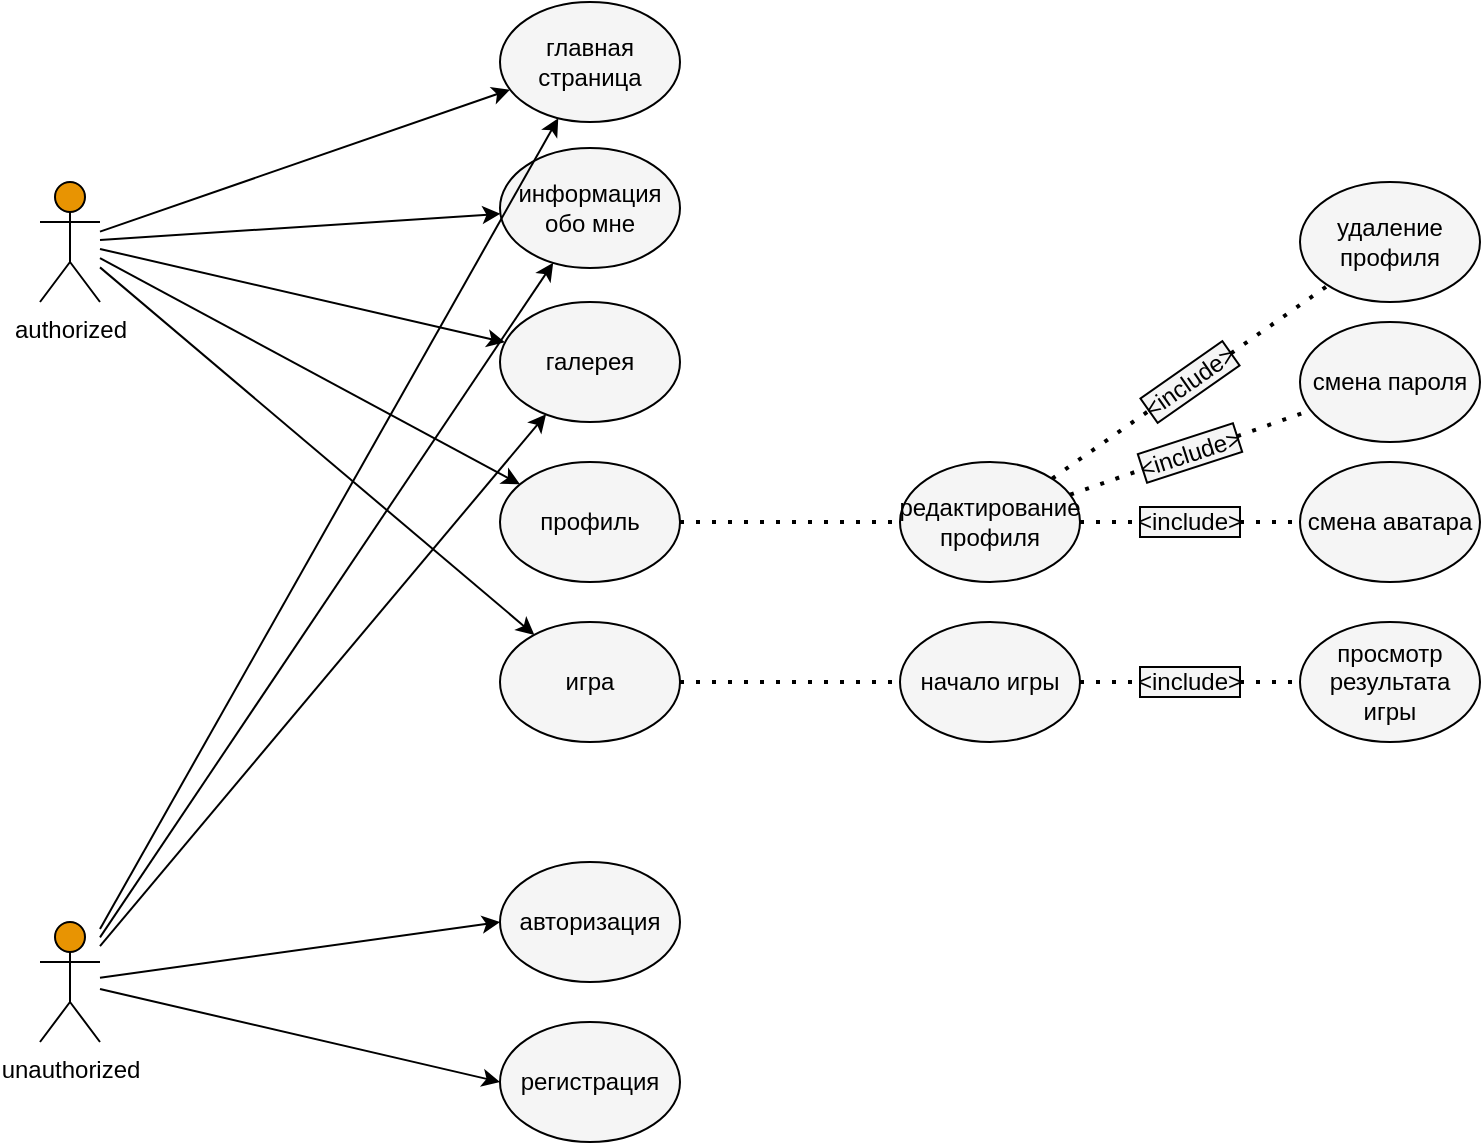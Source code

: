 <mxfile version="21.3.3" type="github" pages="3">
  <diagram name="UMLsite" id="e7e014a7-5840-1c2e-5031-d8a46d1fe8dd">
    <mxGraphModel dx="1050" dy="615" grid="0" gridSize="10" guides="1" tooltips="1" connect="1" arrows="1" fold="1" page="1" pageScale="1" pageWidth="1169" pageHeight="826" background="#ffffff" math="0" shadow="0">
      <root>
        <mxCell id="0" />
        <mxCell id="1" parent="0" />
        <mxCell id="_wAXMjdyranMNxeOmqvm-1" value="" style="group" vertex="1" connectable="0" parent="1">
          <mxGeometry x="100" y="180" width="720" height="570" as="geometry" />
        </mxCell>
        <mxCell id="5xeedYMrn5Qa9GUjNevL-45" value="authorized" style="shape=umlActor;verticalLabelPosition=bottom;verticalAlign=top;html=1;outlineConnect=0;fillColor=#E89402;fontColor=#000000;strokeColor=#000000;" parent="_wAXMjdyranMNxeOmqvm-1" vertex="1">
          <mxGeometry y="90" width="30" height="60" as="geometry" />
        </mxCell>
        <mxCell id="5xeedYMrn5Qa9GUjNevL-46" value="главная страница" style="ellipse;whiteSpace=wrap;html=1;fillColor=#f5f5f5;fontColor=#000000;strokeColor=#000000;" parent="_wAXMjdyranMNxeOmqvm-1" vertex="1">
          <mxGeometry x="230" width="90" height="60" as="geometry" />
        </mxCell>
        <mxCell id="5xeedYMrn5Qa9GUjNevL-47" value="информация обо мне" style="ellipse;whiteSpace=wrap;html=1;fillColor=#f5f5f5;fontColor=#000000;strokeColor=#000000;" parent="_wAXMjdyranMNxeOmqvm-1" vertex="1">
          <mxGeometry x="230" y="73" width="90" height="60" as="geometry" />
        </mxCell>
        <mxCell id="5xeedYMrn5Qa9GUjNevL-50" value="галерея" style="ellipse;whiteSpace=wrap;html=1;fillColor=#f5f5f5;fontColor=#000000;strokeColor=#000000;" parent="_wAXMjdyranMNxeOmqvm-1" vertex="1">
          <mxGeometry x="230" y="150" width="90" height="60" as="geometry" />
        </mxCell>
        <mxCell id="5xeedYMrn5Qa9GUjNevL-54" value="профиль" style="ellipse;whiteSpace=wrap;html=1;fillColor=#f5f5f5;fontColor=#000000;strokeColor=#000000;" parent="_wAXMjdyranMNxeOmqvm-1" vertex="1">
          <mxGeometry x="230" y="230" width="90" height="60" as="geometry" />
        </mxCell>
        <mxCell id="5xeedYMrn5Qa9GUjNevL-57" value="" style="endArrow=classic;html=1;rounded=0;fillColor=#f5f5f5;strokeColor=#000000;fontColor=#000000;" parent="_wAXMjdyranMNxeOmqvm-1" source="5xeedYMrn5Qa9GUjNevL-45" target="5xeedYMrn5Qa9GUjNevL-46" edge="1">
          <mxGeometry width="50" height="50" relative="1" as="geometry">
            <mxPoint x="15" y="130" as="sourcePoint" />
            <mxPoint x="230" y="100" as="targetPoint" />
          </mxGeometry>
        </mxCell>
        <mxCell id="5xeedYMrn5Qa9GUjNevL-58" value="" style="endArrow=classic;html=1;rounded=0;fillColor=#f5f5f5;strokeColor=#000000;fontColor=#000000;" parent="_wAXMjdyranMNxeOmqvm-1" source="5xeedYMrn5Qa9GUjNevL-45" target="5xeedYMrn5Qa9GUjNevL-47" edge="1">
          <mxGeometry width="50" height="50" relative="1" as="geometry">
            <mxPoint x="15" y="133" as="sourcePoint" />
            <mxPoint x="230" y="103" as="targetPoint" />
          </mxGeometry>
        </mxCell>
        <mxCell id="5xeedYMrn5Qa9GUjNevL-59" value="" style="endArrow=classic;html=1;rounded=0;fillColor=#f5f5f5;strokeColor=#000000;fontColor=#000000;" parent="_wAXMjdyranMNxeOmqvm-1" source="5xeedYMrn5Qa9GUjNevL-45" target="5xeedYMrn5Qa9GUjNevL-50" edge="1">
          <mxGeometry width="50" height="50" relative="1" as="geometry">
            <mxPoint x="15" y="210" as="sourcePoint" />
            <mxPoint x="230" y="180" as="targetPoint" />
          </mxGeometry>
        </mxCell>
        <mxCell id="5xeedYMrn5Qa9GUjNevL-60" value="" style="endArrow=classic;html=1;rounded=0;fillColor=#f5f5f5;strokeColor=#000000;fontColor=#000000;" parent="_wAXMjdyranMNxeOmqvm-1" source="5xeedYMrn5Qa9GUjNevL-45" target="5xeedYMrn5Qa9GUjNevL-54" edge="1">
          <mxGeometry width="50" height="50" relative="1" as="geometry">
            <mxPoint x="20" y="270" as="sourcePoint" />
            <mxPoint x="235" y="240" as="targetPoint" />
          </mxGeometry>
        </mxCell>
        <mxCell id="5xeedYMrn5Qa9GUjNevL-61" value="игра" style="ellipse;whiteSpace=wrap;html=1;fillColor=#f5f5f5;fontColor=#000000;strokeColor=#000000;" parent="_wAXMjdyranMNxeOmqvm-1" vertex="1">
          <mxGeometry x="230" y="310" width="90" height="60" as="geometry" />
        </mxCell>
        <mxCell id="5xeedYMrn5Qa9GUjNevL-63" value="" style="endArrow=classic;html=1;rounded=0;fillColor=#f5f5f5;strokeColor=#000000;fontColor=#000000;" parent="_wAXMjdyranMNxeOmqvm-1" source="5xeedYMrn5Qa9GUjNevL-45" target="5xeedYMrn5Qa9GUjNevL-61" edge="1">
          <mxGeometry width="50" height="50" relative="1" as="geometry">
            <mxPoint x="30" y="210" as="sourcePoint" />
            <mxPoint x="239" y="314" as="targetPoint" />
          </mxGeometry>
        </mxCell>
        <mxCell id="5xeedYMrn5Qa9GUjNevL-64" value="редактирование профиля" style="ellipse;whiteSpace=wrap;html=1;fillColor=#f5f5f5;fontColor=#000000;strokeColor=#000000;" parent="_wAXMjdyranMNxeOmqvm-1" vertex="1">
          <mxGeometry x="430" y="230" width="90" height="60" as="geometry" />
        </mxCell>
        <mxCell id="5xeedYMrn5Qa9GUjNevL-65" value="удаление профиля" style="ellipse;whiteSpace=wrap;html=1;fillColor=#f5f5f5;fontColor=#000000;strokeColor=#000000;" parent="_wAXMjdyranMNxeOmqvm-1" vertex="1">
          <mxGeometry x="630" y="90" width="90" height="60" as="geometry" />
        </mxCell>
        <mxCell id="5xeedYMrn5Qa9GUjNevL-66" value="смена пароля" style="ellipse;whiteSpace=wrap;html=1;fillColor=#f5f5f5;fontColor=#000000;strokeColor=#000000;" parent="_wAXMjdyranMNxeOmqvm-1" vertex="1">
          <mxGeometry x="630" y="160" width="90" height="60" as="geometry" />
        </mxCell>
        <mxCell id="5xeedYMrn5Qa9GUjNevL-67" value="смена аватара" style="ellipse;whiteSpace=wrap;html=1;fillColor=#f5f5f5;fontColor=#000000;strokeColor=#000000;" parent="_wAXMjdyranMNxeOmqvm-1" vertex="1">
          <mxGeometry x="630" y="230" width="90" height="60" as="geometry" />
        </mxCell>
        <mxCell id="5xeedYMrn5Qa9GUjNevL-68" value="начало игры" style="ellipse;whiteSpace=wrap;html=1;fillColor=#f5f5f5;fontColor=#000000;strokeColor=#000000;" parent="_wAXMjdyranMNxeOmqvm-1" vertex="1">
          <mxGeometry x="430" y="310" width="90" height="60" as="geometry" />
        </mxCell>
        <mxCell id="5xeedYMrn5Qa9GUjNevL-69" value="просмотр результата игры" style="ellipse;whiteSpace=wrap;html=1;fillColor=#f5f5f5;fontColor=#000000;strokeColor=#000000;" parent="_wAXMjdyranMNxeOmqvm-1" vertex="1">
          <mxGeometry x="630" y="310" width="90" height="60" as="geometry" />
        </mxCell>
        <mxCell id="5xeedYMrn5Qa9GUjNevL-76" value="" style="endArrow=none;dashed=1;html=1;dashPattern=1 3;strokeWidth=2;rounded=0;fillColor=#f5f5f5;strokeColor=#000000;fontColor=#000000;" parent="_wAXMjdyranMNxeOmqvm-1" source="5xeedYMrn5Qa9GUjNevL-54" target="5xeedYMrn5Qa9GUjNevL-64" edge="1">
          <mxGeometry width="50" height="50" relative="1" as="geometry">
            <mxPoint x="300" y="300" as="sourcePoint" />
            <mxPoint x="350" y="250" as="targetPoint" />
          </mxGeometry>
        </mxCell>
        <mxCell id="5xeedYMrn5Qa9GUjNevL-77" value="" style="endArrow=none;dashed=1;html=1;dashPattern=1 3;strokeWidth=2;rounded=0;fillColor=#f5f5f5;strokeColor=#000000;fontColor=#000000;" parent="_wAXMjdyranMNxeOmqvm-1" source="5xeedYMrn5Qa9GUjNevL-61" target="5xeedYMrn5Qa9GUjNevL-68" edge="1">
          <mxGeometry width="50" height="50" relative="1" as="geometry">
            <mxPoint x="330" y="390" as="sourcePoint" />
            <mxPoint x="390" y="390" as="targetPoint" />
          </mxGeometry>
        </mxCell>
        <mxCell id="5xeedYMrn5Qa9GUjNevL-78" value="" style="endArrow=none;dashed=1;html=1;dashPattern=1 3;strokeWidth=2;rounded=0;fillColor=#f5f5f5;strokeColor=#000000;fontColor=#000000;" parent="_wAXMjdyranMNxeOmqvm-1" source="5xeedYMrn5Qa9GUjNevL-99" target="5xeedYMrn5Qa9GUjNevL-65" edge="1">
          <mxGeometry width="50" height="50" relative="1" as="geometry">
            <mxPoint x="410" y="133" as="sourcePoint" />
            <mxPoint x="470" y="133" as="targetPoint" />
          </mxGeometry>
        </mxCell>
        <mxCell id="5xeedYMrn5Qa9GUjNevL-79" value="" style="endArrow=none;dashed=1;html=1;dashPattern=1 3;strokeWidth=2;rounded=0;fillColor=#f5f5f5;strokeColor=#000000;fontColor=#000000;" parent="_wAXMjdyranMNxeOmqvm-1" source="5xeedYMrn5Qa9GUjNevL-97" target="5xeedYMrn5Qa9GUjNevL-66" edge="1">
          <mxGeometry width="50" height="50" relative="1" as="geometry">
            <mxPoint x="410" y="170" as="sourcePoint" />
            <mxPoint x="470" y="170" as="targetPoint" />
          </mxGeometry>
        </mxCell>
        <mxCell id="5xeedYMrn5Qa9GUjNevL-80" value="" style="endArrow=none;dashed=1;html=1;dashPattern=1 3;strokeWidth=2;rounded=0;fillColor=#f5f5f5;strokeColor=#000000;fontColor=#000000;" parent="_wAXMjdyranMNxeOmqvm-1" source="5xeedYMrn5Qa9GUjNevL-95" target="5xeedYMrn5Qa9GUjNevL-67" edge="1">
          <mxGeometry width="50" height="50" relative="1" as="geometry">
            <mxPoint x="360" y="300" as="sourcePoint" />
            <mxPoint x="420" y="300" as="targetPoint" />
          </mxGeometry>
        </mxCell>
        <mxCell id="5xeedYMrn5Qa9GUjNevL-81" value="" style="endArrow=none;dashed=1;html=1;dashPattern=1 3;strokeWidth=2;rounded=0;fillColor=#f5f5f5;strokeColor=#000000;fontColor=#000000;" parent="_wAXMjdyranMNxeOmqvm-1" source="5xeedYMrn5Qa9GUjNevL-84" target="5xeedYMrn5Qa9GUjNevL-69" edge="1">
          <mxGeometry width="50" height="50" relative="1" as="geometry">
            <mxPoint x="360" y="440" as="sourcePoint" />
            <mxPoint x="390" y="350" as="targetPoint" />
          </mxGeometry>
        </mxCell>
        <mxCell id="5xeedYMrn5Qa9GUjNevL-94" value="" style="endArrow=none;dashed=1;html=1;dashPattern=1 3;strokeWidth=2;rounded=0;fillColor=#f5f5f5;strokeColor=#000000;fontColor=#000000;" parent="_wAXMjdyranMNxeOmqvm-1" source="5xeedYMrn5Qa9GUjNevL-68" target="5xeedYMrn5Qa9GUjNevL-84" edge="1">
          <mxGeometry width="50" height="50" relative="1" as="geometry">
            <mxPoint x="520" y="340" as="sourcePoint" />
            <mxPoint x="630" y="340" as="targetPoint" />
          </mxGeometry>
        </mxCell>
        <mxCell id="5xeedYMrn5Qa9GUjNevL-84" value="&amp;lt;include&amp;gt;" style="text;strokeColor=#000000;align=center;fillColor=#f5f5f5;html=1;verticalAlign=middle;whiteSpace=wrap;rounded=0;fontColor=#000000;" parent="_wAXMjdyranMNxeOmqvm-1" vertex="1">
          <mxGeometry x="550" y="332.5" width="50" height="15" as="geometry" />
        </mxCell>
        <mxCell id="5xeedYMrn5Qa9GUjNevL-96" value="" style="endArrow=none;dashed=1;html=1;dashPattern=1 3;strokeWidth=2;rounded=0;fillColor=#f5f5f5;strokeColor=#000000;fontColor=#000000;" parent="_wAXMjdyranMNxeOmqvm-1" source="5xeedYMrn5Qa9GUjNevL-64" target="5xeedYMrn5Qa9GUjNevL-95" edge="1">
          <mxGeometry width="50" height="50" relative="1" as="geometry">
            <mxPoint x="520" y="260" as="sourcePoint" />
            <mxPoint x="630" y="260" as="targetPoint" />
          </mxGeometry>
        </mxCell>
        <mxCell id="5xeedYMrn5Qa9GUjNevL-95" value="&amp;lt;include&amp;gt;" style="text;strokeColor=#000000;align=center;fillColor=#f5f5f5;html=1;verticalAlign=middle;whiteSpace=wrap;rounded=0;fontColor=#000000;" parent="_wAXMjdyranMNxeOmqvm-1" vertex="1">
          <mxGeometry x="550" y="252.5" width="50" height="15" as="geometry" />
        </mxCell>
        <mxCell id="5xeedYMrn5Qa9GUjNevL-98" value="" style="endArrow=none;dashed=1;html=1;dashPattern=1 3;strokeWidth=2;rounded=0;fillColor=#f5f5f5;strokeColor=#000000;fontColor=#000000;" parent="_wAXMjdyranMNxeOmqvm-1" source="5xeedYMrn5Qa9GUjNevL-64" target="5xeedYMrn5Qa9GUjNevL-97" edge="1">
          <mxGeometry width="50" height="50" relative="1" as="geometry">
            <mxPoint x="515" y="246" as="sourcePoint" />
            <mxPoint x="635" y="204" as="targetPoint" />
          </mxGeometry>
        </mxCell>
        <mxCell id="5xeedYMrn5Qa9GUjNevL-97" value="&amp;lt;include&amp;gt;" style="text;strokeColor=#000000;align=center;fillColor=#f5f5f5;html=1;verticalAlign=middle;whiteSpace=wrap;rounded=0;rotation=342;fontColor=#000000;" parent="_wAXMjdyranMNxeOmqvm-1" vertex="1">
          <mxGeometry x="550" y="218" width="50" height="15" as="geometry" />
        </mxCell>
        <mxCell id="5xeedYMrn5Qa9GUjNevL-100" value="" style="endArrow=none;dashed=1;html=1;dashPattern=1 3;strokeWidth=2;rounded=0;fillColor=#f5f5f5;strokeColor=#000000;fontColor=#000000;" parent="_wAXMjdyranMNxeOmqvm-1" source="5xeedYMrn5Qa9GUjNevL-64" target="5xeedYMrn5Qa9GUjNevL-99" edge="1">
          <mxGeometry width="50" height="50" relative="1" as="geometry">
            <mxPoint x="506" y="238" as="sourcePoint" />
            <mxPoint x="644" y="142" as="targetPoint" />
          </mxGeometry>
        </mxCell>
        <mxCell id="5xeedYMrn5Qa9GUjNevL-99" value="&amp;lt;include&amp;gt;" style="text;strokeColor=#000000;align=center;fillColor=#f5f5f5;html=1;verticalAlign=middle;whiteSpace=wrap;rounded=0;rotation=325;fontColor=#000000;" parent="_wAXMjdyranMNxeOmqvm-1" vertex="1">
          <mxGeometry x="550" y="182.5" width="50" height="15" as="geometry" />
        </mxCell>
        <mxCell id="5xeedYMrn5Qa9GUjNevL-101" value="" style="endArrow=classic;html=1;rounded=0;fillColor=#f5f5f5;strokeColor=#000000;fontColor=#000000;" parent="_wAXMjdyranMNxeOmqvm-1" source="5xeedYMrn5Qa9GUjNevL-41" target="5xeedYMrn5Qa9GUjNevL-46" edge="1">
          <mxGeometry width="50" height="50" relative="1" as="geometry">
            <mxPoint x="50" y="347.5" as="sourcePoint" />
            <mxPoint x="100" y="297.5" as="targetPoint" />
          </mxGeometry>
        </mxCell>
        <mxCell id="5xeedYMrn5Qa9GUjNevL-103" value="" style="endArrow=classic;html=1;rounded=0;fillColor=#f5f5f5;strokeColor=#000000;fontColor=#000000;" parent="_wAXMjdyranMNxeOmqvm-1" source="5xeedYMrn5Qa9GUjNevL-41" target="5xeedYMrn5Qa9GUjNevL-47" edge="1">
          <mxGeometry width="50" height="50" relative="1" as="geometry">
            <mxPoint x="50" y="483" as="sourcePoint" />
            <mxPoint x="279" y="78" as="targetPoint" />
          </mxGeometry>
        </mxCell>
        <mxCell id="5xeedYMrn5Qa9GUjNevL-104" value="" style="endArrow=classic;html=1;rounded=0;fillColor=#f5f5f5;strokeColor=#000000;fontColor=#000000;" parent="_wAXMjdyranMNxeOmqvm-1" source="5xeedYMrn5Qa9GUjNevL-41" target="5xeedYMrn5Qa9GUjNevL-50" edge="1">
          <mxGeometry width="50" height="50" relative="1" as="geometry">
            <mxPoint x="60" y="493" as="sourcePoint" />
            <mxPoint x="280" y="110" as="targetPoint" />
          </mxGeometry>
        </mxCell>
        <mxCell id="5xeedYMrn5Qa9GUjNevL-41" value="unauthorized" style="shape=umlActor;verticalLabelPosition=bottom;verticalAlign=top;html=1;outlineConnect=0;fillColor=#E89402;fontColor=#000000;strokeColor=#000000;" parent="_wAXMjdyranMNxeOmqvm-1" vertex="1">
          <mxGeometry y="460" width="30" height="60" as="geometry" />
        </mxCell>
        <mxCell id="5xeedYMrn5Qa9GUjNevL-51" value="авторизация" style="ellipse;whiteSpace=wrap;html=1;fillColor=#f5f5f5;fontColor=#000000;strokeColor=#000000;" parent="_wAXMjdyranMNxeOmqvm-1" vertex="1">
          <mxGeometry x="230" y="430" width="90" height="60" as="geometry" />
        </mxCell>
        <mxCell id="5xeedYMrn5Qa9GUjNevL-52" value="регистрация" style="ellipse;whiteSpace=wrap;html=1;fillColor=#f5f5f5;fontColor=#000000;strokeColor=#000000;" parent="_wAXMjdyranMNxeOmqvm-1" vertex="1">
          <mxGeometry x="230" y="510" width="90" height="60" as="geometry" />
        </mxCell>
        <mxCell id="5xeedYMrn5Qa9GUjNevL-55" value="" style="endArrow=classic;html=1;rounded=0;entryX=0;entryY=0.5;entryDx=0;entryDy=0;fillColor=#f5f5f5;strokeColor=#000000;fontColor=#000000;" parent="_wAXMjdyranMNxeOmqvm-1" source="5xeedYMrn5Qa9GUjNevL-41" target="5xeedYMrn5Qa9GUjNevL-51" edge="1">
          <mxGeometry width="50" height="50" relative="1" as="geometry">
            <mxPoint x="100" y="460" as="sourcePoint" />
            <mxPoint x="150" y="410" as="targetPoint" />
          </mxGeometry>
        </mxCell>
        <mxCell id="5xeedYMrn5Qa9GUjNevL-56" value="" style="endArrow=classic;html=1;rounded=0;entryX=0;entryY=0.5;entryDx=0;entryDy=0;fillColor=#f5f5f5;strokeColor=#000000;fontColor=#000000;" parent="_wAXMjdyranMNxeOmqvm-1" source="5xeedYMrn5Qa9GUjNevL-41" edge="1">
          <mxGeometry width="50" height="50" relative="1" as="geometry">
            <mxPoint x="15" y="570" as="sourcePoint" />
            <mxPoint x="230" y="540" as="targetPoint" />
          </mxGeometry>
        </mxCell>
      </root>
    </mxGraphModel>
  </diagram>
  <diagram id="WOX6E8N1_5gu4rGMsL1o" name="UMLgame">
    <mxGraphModel dx="913" dy="535" grid="0" gridSize="10" guides="1" tooltips="1" connect="1" arrows="1" fold="1" page="1" pageScale="1" pageWidth="1169" pageHeight="827" background="#ffffff" math="0" shadow="0">
      <root>
        <mxCell id="0" />
        <mxCell id="1" parent="0" />
        <mxCell id="Sfsj2vXJlx7bHLF2POTX-2" value="" style="group" vertex="1" connectable="0" parent="1">
          <mxGeometry x="130" y="250" width="760" height="340" as="geometry" />
        </mxCell>
        <mxCell id="XFyWoyHgGZIGUqEqszaW-1" value="&lt;span style=&quot;background-color: rgb(255, 255, 255);&quot;&gt;&lt;font color=&quot;#000000&quot;&gt;Actor&lt;/font&gt;&lt;/span&gt;" style="shape=umlActor;verticalLabelPosition=bottom;verticalAlign=top;html=1;outlineConnect=0;fillColor=#E89402;strokeColor=#000000;fontColor=#333333;" parent="Sfsj2vXJlx7bHLF2POTX-2" vertex="1">
          <mxGeometry y="120" width="30" height="60" as="geometry" />
        </mxCell>
        <mxCell id="XFyWoyHgGZIGUqEqszaW-2" value="старт игры" style="ellipse;whiteSpace=wrap;html=1;fillColor=#f5f5f5;strokeColor=#000000;fontColor=#333333;" parent="Sfsj2vXJlx7bHLF2POTX-2" vertex="1">
          <mxGeometry x="110" width="90" height="60" as="geometry" />
        </mxCell>
        <mxCell id="3Mp8cJFhABUIsX2p0rVD-1" value="рекорды" style="ellipse;whiteSpace=wrap;html=1;fillColor=#f5f5f5;strokeColor=#000000;fontColor=#333333;" parent="Sfsj2vXJlx7bHLF2POTX-2" vertex="1">
          <mxGeometry x="110" y="120" width="90" height="60" as="geometry" />
        </mxCell>
        <mxCell id="3Mp8cJFhABUIsX2p0rVD-2" value="настройки" style="ellipse;whiteSpace=wrap;html=1;fillColor=#f5f5f5;strokeColor=#000000;fontColor=#333333;" parent="Sfsj2vXJlx7bHLF2POTX-2" vertex="1">
          <mxGeometry x="110" y="240" width="90" height="60" as="geometry" />
        </mxCell>
        <mxCell id="3Mp8cJFhABUIsX2p0rVD-3" value="игра" style="ellipse;whiteSpace=wrap;html=1;fillColor=#f5f5f5;strokeColor=#000000;fontColor=#333333;" parent="Sfsj2vXJlx7bHLF2POTX-2" vertex="1">
          <mxGeometry x="240" width="90" height="60" as="geometry" />
        </mxCell>
        <mxCell id="3Mp8cJFhABUIsX2p0rVD-4" value="завершение игры" style="ellipse;whiteSpace=wrap;html=1;fillColor=#f5f5f5;strokeColor=#000000;fontColor=#333333;" parent="Sfsj2vXJlx7bHLF2POTX-2" vertex="1">
          <mxGeometry x="365" width="90" height="60" as="geometry" />
        </mxCell>
        <mxCell id="3Mp8cJFhABUIsX2p0rVD-5" value="занесение результата в бд" style="ellipse;whiteSpace=wrap;html=1;fillColor=#f5f5f5;strokeColor=#000000;fontColor=#333333;" parent="Sfsj2vXJlx7bHLF2POTX-2" vertex="1">
          <mxGeometry x="670" width="90" height="60" as="geometry" />
        </mxCell>
        <mxCell id="3Mp8cJFhABUIsX2p0rVD-6" value="просмотр суммы набранных очков" style="ellipse;whiteSpace=wrap;html=1;fillColor=#f5f5f5;strokeColor=#000000;fontColor=#333333;" parent="Sfsj2vXJlx7bHLF2POTX-2" vertex="1">
          <mxGeometry x="490" width="90" height="60" as="geometry" />
        </mxCell>
        <mxCell id="3Mp8cJFhABUIsX2p0rVD-7" value="просмотр таблицы рекордов" style="ellipse;whiteSpace=wrap;html=1;fillColor=#f5f5f5;strokeColor=#000000;fontColor=#333333;" parent="Sfsj2vXJlx7bHLF2POTX-2" vertex="1">
          <mxGeometry x="290" y="120" width="90" height="60" as="geometry" />
        </mxCell>
        <mxCell id="3Mp8cJFhABUIsX2p0rVD-8" value="смена логина пользователя" style="ellipse;whiteSpace=wrap;html=1;fillColor=#f5f5f5;strokeColor=#000000;fontColor=#333333;" parent="Sfsj2vXJlx7bHLF2POTX-2" vertex="1">
          <mxGeometry x="290" y="280" width="90" height="60" as="geometry" />
        </mxCell>
        <mxCell id="3Mp8cJFhABUIsX2p0rVD-9" value="смена темы приложения" style="ellipse;whiteSpace=wrap;html=1;fillColor=#f5f5f5;strokeColor=#000000;fontColor=#333333;" parent="Sfsj2vXJlx7bHLF2POTX-2" vertex="1">
          <mxGeometry x="290" y="200" width="90" height="60" as="geometry" />
        </mxCell>
        <mxCell id="3Mp8cJFhABUIsX2p0rVD-13" value="" style="edgeStyle=orthogonalEdgeStyle;rounded=0;orthogonalLoop=1;jettySize=auto;html=1;fontColor=#000000;fillColor=#f5f5f5;strokeColor=#000000;" parent="Sfsj2vXJlx7bHLF2POTX-2" source="XFyWoyHgGZIGUqEqszaW-2" target="3Mp8cJFhABUIsX2p0rVD-3" edge="1">
          <mxGeometry relative="1" as="geometry" />
        </mxCell>
        <mxCell id="3Mp8cJFhABUIsX2p0rVD-10" value="" style="endArrow=classic;html=1;rounded=0;fontColor=#000000;fillColor=#f5f5f5;strokeColor=#000000;" parent="Sfsj2vXJlx7bHLF2POTX-2" source="XFyWoyHgGZIGUqEqszaW-1" target="3Mp8cJFhABUIsX2p0rVD-1" edge="1">
          <mxGeometry width="50" height="50" relative="1" as="geometry">
            <mxPoint x="300" y="180" as="sourcePoint" />
            <mxPoint x="350" y="130" as="targetPoint" />
          </mxGeometry>
        </mxCell>
        <mxCell id="3Mp8cJFhABUIsX2p0rVD-14" value="" style="edgeStyle=orthogonalEdgeStyle;rounded=0;orthogonalLoop=1;jettySize=auto;html=1;fontColor=#000000;fillColor=#f5f5f5;strokeColor=#000000;" parent="Sfsj2vXJlx7bHLF2POTX-2" source="3Mp8cJFhABUIsX2p0rVD-3" target="3Mp8cJFhABUIsX2p0rVD-4" edge="1">
          <mxGeometry relative="1" as="geometry" />
        </mxCell>
        <mxCell id="3Mp8cJFhABUIsX2p0rVD-11" value="" style="endArrow=classic;html=1;rounded=0;fontColor=#000000;fillColor=#f5f5f5;strokeColor=#000000;" parent="Sfsj2vXJlx7bHLF2POTX-2" source="XFyWoyHgGZIGUqEqszaW-1" target="3Mp8cJFhABUIsX2p0rVD-2" edge="1">
          <mxGeometry width="50" height="50" relative="1" as="geometry">
            <mxPoint x="40" y="160" as="sourcePoint" />
            <mxPoint x="120" y="160" as="targetPoint" />
          </mxGeometry>
        </mxCell>
        <mxCell id="3Mp8cJFhABUIsX2p0rVD-15" value="" style="edgeStyle=orthogonalEdgeStyle;rounded=0;orthogonalLoop=1;jettySize=auto;html=1;fontColor=#000000;fillColor=#f5f5f5;strokeColor=#000000;" parent="Sfsj2vXJlx7bHLF2POTX-2" source="3Mp8cJFhABUIsX2p0rVD-4" target="3Mp8cJFhABUIsX2p0rVD-6" edge="1">
          <mxGeometry relative="1" as="geometry" />
        </mxCell>
        <mxCell id="3Mp8cJFhABUIsX2p0rVD-12" value="" style="endArrow=classic;html=1;rounded=0;fontColor=#000000;fillColor=#f5f5f5;strokeColor=#000000;" parent="Sfsj2vXJlx7bHLF2POTX-2" source="XFyWoyHgGZIGUqEqszaW-1" target="XFyWoyHgGZIGUqEqszaW-2" edge="1">
          <mxGeometry width="50" height="50" relative="1" as="geometry">
            <mxPoint x="50" y="170" as="sourcePoint" />
            <mxPoint x="130" y="170" as="targetPoint" />
          </mxGeometry>
        </mxCell>
        <mxCell id="3Mp8cJFhABUIsX2p0rVD-20" value="" style="endArrow=none;dashed=1;html=1;dashPattern=1 3;strokeWidth=2;rounded=0;fontColor=#000000;fillColor=#f5f5f5;strokeColor=#000000;" parent="Sfsj2vXJlx7bHLF2POTX-2" source="3Mp8cJFhABUIsX2p0rVD-17" target="3Mp8cJFhABUIsX2p0rVD-5" edge="1">
          <mxGeometry width="50" height="50" relative="1" as="geometry">
            <mxPoint x="540" y="120" as="sourcePoint" />
            <mxPoint x="590" y="70" as="targetPoint" />
          </mxGeometry>
        </mxCell>
        <mxCell id="3Mp8cJFhABUIsX2p0rVD-21" value="" style="endArrow=none;dashed=1;html=1;dashPattern=1 3;strokeWidth=2;rounded=0;fontColor=#000000;fillColor=#f5f5f5;strokeColor=#000000;" parent="Sfsj2vXJlx7bHLF2POTX-2" source="3Mp8cJFhABUIsX2p0rVD-6" target="3Mp8cJFhABUIsX2p0rVD-17" edge="1">
          <mxGeometry width="50" height="50" relative="1" as="geometry">
            <mxPoint x="580" y="30" as="sourcePoint" />
            <mxPoint x="710" y="30" as="targetPoint" />
          </mxGeometry>
        </mxCell>
        <mxCell id="3Mp8cJFhABUIsX2p0rVD-17" value="&amp;lt;include&amp;gt;" style="text;strokeColor=#000000;align=center;fillColor=#f5f5f5;html=1;verticalAlign=middle;whiteSpace=wrap;rounded=0;fontColor=#333333;" parent="Sfsj2vXJlx7bHLF2POTX-2" vertex="1">
          <mxGeometry x="600" y="20" width="50" height="20" as="geometry" />
        </mxCell>
        <mxCell id="3Mp8cJFhABUIsX2p0rVD-25" value="" style="endArrow=none;dashed=1;html=1;dashPattern=1 3;strokeWidth=2;rounded=0;fontColor=#000000;fillColor=#f5f5f5;strokeColor=#000000;" parent="Sfsj2vXJlx7bHLF2POTX-2" source="3Mp8cJFhABUIsX2p0rVD-24" target="3Mp8cJFhABUIsX2p0rVD-7" edge="1">
          <mxGeometry width="50" height="50" relative="1" as="geometry">
            <mxPoint x="290" y="190" as="sourcePoint" />
            <mxPoint x="340" y="140" as="targetPoint" />
          </mxGeometry>
        </mxCell>
        <mxCell id="3Mp8cJFhABUIsX2p0rVD-26" value="" style="endArrow=none;dashed=1;html=1;dashPattern=1 3;strokeWidth=2;rounded=0;fontColor=#000000;fillColor=#f5f5f5;strokeColor=#000000;" parent="Sfsj2vXJlx7bHLF2POTX-2" source="3Mp8cJFhABUIsX2p0rVD-1" target="3Mp8cJFhABUIsX2p0rVD-24" edge="1">
          <mxGeometry width="50" height="50" relative="1" as="geometry">
            <mxPoint x="200" y="150" as="sourcePoint" />
            <mxPoint x="290" y="150" as="targetPoint" />
          </mxGeometry>
        </mxCell>
        <mxCell id="3Mp8cJFhABUIsX2p0rVD-24" value="&amp;lt;include&amp;gt;" style="text;strokeColor=#000000;align=center;fillColor=#f5f5f5;html=1;verticalAlign=middle;whiteSpace=wrap;rounded=0;fontColor=#333333;" parent="Sfsj2vXJlx7bHLF2POTX-2" vertex="1">
          <mxGeometry x="220" y="140" width="50" height="20" as="geometry" />
        </mxCell>
        <mxCell id="3Mp8cJFhABUIsX2p0rVD-27" value="" style="endArrow=none;dashed=1;html=1;dashPattern=1 3;strokeWidth=2;rounded=0;fontColor=#000000;fillColor=#f5f5f5;strokeColor=#000000;" parent="Sfsj2vXJlx7bHLF2POTX-2" source="3Mp8cJFhABUIsX2p0rVD-30" target="3Mp8cJFhABUIsX2p0rVD-9" edge="1">
          <mxGeometry width="50" height="50" relative="1" as="geometry">
            <mxPoint x="210" y="255" as="sourcePoint" />
            <mxPoint x="260" y="205" as="targetPoint" />
          </mxGeometry>
        </mxCell>
        <mxCell id="3Mp8cJFhABUIsX2p0rVD-28" value="" style="endArrow=none;dashed=1;html=1;dashPattern=1 3;strokeWidth=2;rounded=0;fontColor=#000000;fillColor=#f5f5f5;strokeColor=#000000;" parent="Sfsj2vXJlx7bHLF2POTX-2" source="3Mp8cJFhABUIsX2p0rVD-29" target="3Mp8cJFhABUIsX2p0rVD-8" edge="1">
          <mxGeometry width="50" height="50" relative="1" as="geometry">
            <mxPoint x="208" y="271" as="sourcePoint" />
            <mxPoint x="302" y="249" as="targetPoint" />
          </mxGeometry>
        </mxCell>
        <mxCell id="3Mp8cJFhABUIsX2p0rVD-31" value="" style="endArrow=none;dashed=1;html=1;dashPattern=1 3;strokeWidth=2;rounded=0;fontColor=#000000;fillColor=#f5f5f5;strokeColor=#000000;" parent="Sfsj2vXJlx7bHLF2POTX-2" source="3Mp8cJFhABUIsX2p0rVD-2" target="3Mp8cJFhABUIsX2p0rVD-30" edge="1">
          <mxGeometry width="50" height="50" relative="1" as="geometry">
            <mxPoint x="198" y="261" as="sourcePoint" />
            <mxPoint x="292" y="239" as="targetPoint" />
          </mxGeometry>
        </mxCell>
        <mxCell id="3Mp8cJFhABUIsX2p0rVD-30" value="&amp;lt;include&amp;gt;" style="text;strokeColor=#000000;align=center;fillColor=#f5f5f5;html=1;verticalAlign=middle;whiteSpace=wrap;rounded=0;rotation=348;fontColor=#333333;" parent="Sfsj2vXJlx7bHLF2POTX-2" vertex="1">
          <mxGeometry x="220" y="240" width="50" height="20" as="geometry" />
        </mxCell>
        <mxCell id="3Mp8cJFhABUIsX2p0rVD-32" value="" style="endArrow=none;dashed=1;html=1;dashPattern=1 3;strokeWidth=2;rounded=0;fontColor=#000000;fillColor=#f5f5f5;strokeColor=#000000;" parent="Sfsj2vXJlx7bHLF2POTX-2" source="3Mp8cJFhABUIsX2p0rVD-2" target="3Mp8cJFhABUIsX2p0rVD-29" edge="1">
          <mxGeometry width="50" height="50" relative="1" as="geometry">
            <mxPoint x="198" y="279" as="sourcePoint" />
            <mxPoint x="292" y="301" as="targetPoint" />
          </mxGeometry>
        </mxCell>
        <mxCell id="3Mp8cJFhABUIsX2p0rVD-29" value="&amp;lt;include&amp;gt;" style="text;strokeColor=#000000;align=center;fillColor=#f5f5f5;html=1;verticalAlign=middle;whiteSpace=wrap;rounded=0;rotation=12;fontColor=#333333;" parent="Sfsj2vXJlx7bHLF2POTX-2" vertex="1">
          <mxGeometry x="220" y="280" width="50" height="20" as="geometry" />
        </mxCell>
      </root>
    </mxGraphModel>
  </diagram>
  <diagram id="fNKtQ-hYz_XQON1TTOyM" name="UMLexplorer">
    <mxGraphModel dx="1050" dy="615" grid="0" gridSize="10" guides="1" tooltips="1" connect="1" arrows="1" fold="1" page="1" pageScale="1" pageWidth="1169" pageHeight="827" background="#ffffff" math="0" shadow="0">
      <root>
        <mxCell id="0" />
        <mxCell id="1" parent="0" />
        <mxCell id="U7zlnIzYnnIewuDdIFkO-1" value="" style="group" vertex="1" connectable="0" parent="1">
          <mxGeometry x="270" y="90" width="500" height="360" as="geometry" />
        </mxCell>
        <mxCell id="UeoXjUNv3F4AzBzWwr41-1" value="&lt;font color=&quot;#000000&quot;&gt;Actor&lt;/font&gt;" style="shape=umlActor;verticalLabelPosition=bottom;verticalAlign=top;html=1;outlineConnect=0;strokeColor=#000;fillColor=#E89402;" parent="U7zlnIzYnnIewuDdIFkO-1" vertex="1">
          <mxGeometry y="150" width="30" height="60" as="geometry" />
        </mxCell>
        <mxCell id="UeoXjUNv3F4AzBzWwr41-2" value="открыть файл/папку" style="ellipse;whiteSpace=wrap;html=1;strokeColor=#000;" parent="U7zlnIzYnnIewuDdIFkO-1" vertex="1">
          <mxGeometry x="190" width="90" height="60" as="geometry" />
        </mxCell>
        <mxCell id="9OQ9tBWXFx3Jfl4SC2Ky-1" value="закрыть файл/папку" style="ellipse;whiteSpace=wrap;html=1;strokeColor=#000;" parent="U7zlnIzYnnIewuDdIFkO-1" vertex="1">
          <mxGeometry x="190" y="100" width="90" height="60" as="geometry" />
        </mxCell>
        <mxCell id="9OQ9tBWXFx3Jfl4SC2Ky-2" value="удалить файл/папку" style="ellipse;whiteSpace=wrap;html=1;strokeColor=#000;" parent="U7zlnIzYnnIewuDdIFkO-1" vertex="1">
          <mxGeometry x="190" y="200" width="90" height="60" as="geometry" />
        </mxCell>
        <mxCell id="9OQ9tBWXFx3Jfl4SC2Ky-3" value="выход из программы" style="ellipse;whiteSpace=wrap;html=1;strokeColor=#000;" parent="U7zlnIzYnnIewuDdIFkO-1" vertex="1">
          <mxGeometry x="190" y="300" width="90" height="60" as="geometry" />
        </mxCell>
        <mxCell id="9OQ9tBWXFx3Jfl4SC2Ky-4" value="занести данные в файл" style="ellipse;whiteSpace=wrap;html=1;strokeColor=#000;" parent="U7zlnIzYnnIewuDdIFkO-1" vertex="1">
          <mxGeometry x="410" width="90" height="60" as="geometry" />
        </mxCell>
        <mxCell id="9OQ9tBWXFx3Jfl4SC2Ky-7" value="удалить данные из файла" style="ellipse;whiteSpace=wrap;html=1;strokeColor=#000;" parent="U7zlnIzYnnIewuDdIFkO-1" vertex="1">
          <mxGeometry x="410" y="100" width="90" height="60" as="geometry" />
        </mxCell>
        <mxCell id="9OQ9tBWXFx3Jfl4SC2Ky-8" value="отсортировать данные по столбуц" style="ellipse;whiteSpace=wrap;html=1;strokeColor=#000;" parent="U7zlnIzYnnIewuDdIFkO-1" vertex="1">
          <mxGeometry x="410" y="200" width="90" height="60" as="geometry" />
        </mxCell>
        <mxCell id="9OQ9tBWXFx3Jfl4SC2Ky-9" value="редактировать данные в файле" style="ellipse;whiteSpace=wrap;html=1;strokeColor=#000;" parent="U7zlnIzYnnIewuDdIFkO-1" vertex="1">
          <mxGeometry x="410" y="300" width="90" height="60" as="geometry" />
        </mxCell>
        <mxCell id="9OQ9tBWXFx3Jfl4SC2Ky-11" value="" style="endArrow=classic;html=1;rounded=0;strokeColor=#000;" parent="U7zlnIzYnnIewuDdIFkO-1" source="UeoXjUNv3F4AzBzWwr41-1" target="UeoXjUNv3F4AzBzWwr41-2" edge="1">
          <mxGeometry width="50" height="50" relative="1" as="geometry">
            <mxPoint x="50" y="130" as="sourcePoint" />
            <mxPoint x="120" y="100" as="targetPoint" />
          </mxGeometry>
        </mxCell>
        <mxCell id="9OQ9tBWXFx3Jfl4SC2Ky-12" value="" style="endArrow=classic;html=1;rounded=0;strokeColor=#000;" parent="U7zlnIzYnnIewuDdIFkO-1" source="UeoXjUNv3F4AzBzWwr41-1" target="9OQ9tBWXFx3Jfl4SC2Ky-1" edge="1">
          <mxGeometry width="50" height="50" relative="1" as="geometry">
            <mxPoint x="25" y="179" as="sourcePoint" />
            <mxPoint x="212" y="61" as="targetPoint" />
          </mxGeometry>
        </mxCell>
        <mxCell id="9OQ9tBWXFx3Jfl4SC2Ky-13" value="" style="endArrow=classic;html=1;rounded=0;strokeColor=#000;" parent="U7zlnIzYnnIewuDdIFkO-1" source="UeoXjUNv3F4AzBzWwr41-1" target="9OQ9tBWXFx3Jfl4SC2Ky-2" edge="1">
          <mxGeometry width="50" height="50" relative="1" as="geometry">
            <mxPoint x="35" y="189" as="sourcePoint" />
            <mxPoint x="222" y="71" as="targetPoint" />
          </mxGeometry>
        </mxCell>
        <mxCell id="9OQ9tBWXFx3Jfl4SC2Ky-14" value="" style="endArrow=classic;html=1;rounded=0;strokeColor=#000;" parent="U7zlnIzYnnIewuDdIFkO-1" source="UeoXjUNv3F4AzBzWwr41-1" target="9OQ9tBWXFx3Jfl4SC2Ky-3" edge="1">
          <mxGeometry width="50" height="50" relative="1" as="geometry">
            <mxPoint x="45" y="199" as="sourcePoint" />
            <mxPoint x="232" y="81" as="targetPoint" />
          </mxGeometry>
        </mxCell>
        <mxCell id="npSrh8GyBhlLLfez0Txo-2" value="" style="endArrow=none;dashed=1;html=1;dashPattern=1 3;strokeWidth=2;rounded=0;strokeColor=#000;" parent="U7zlnIzYnnIewuDdIFkO-1" source="npSrh8GyBhlLLfez0Txo-1" target="9OQ9tBWXFx3Jfl4SC2Ky-4" edge="1">
          <mxGeometry width="50" height="50" relative="1" as="geometry">
            <mxPoint x="340" y="180" as="sourcePoint" />
            <mxPoint x="390" y="130" as="targetPoint" />
          </mxGeometry>
        </mxCell>
        <mxCell id="npSrh8GyBhlLLfez0Txo-3" value="" style="endArrow=none;dashed=1;html=1;dashPattern=1 3;strokeWidth=2;rounded=0;strokeColor=#000;" parent="U7zlnIzYnnIewuDdIFkO-1" source="npSrh8GyBhlLLfez0Txo-15" target="9OQ9tBWXFx3Jfl4SC2Ky-7" edge="1">
          <mxGeometry width="50" height="50" relative="1" as="geometry">
            <mxPoint x="290" y="40" as="sourcePoint" />
            <mxPoint x="420" y="40" as="targetPoint" />
          </mxGeometry>
        </mxCell>
        <mxCell id="npSrh8GyBhlLLfez0Txo-4" value="" style="endArrow=none;dashed=1;html=1;dashPattern=1 3;strokeWidth=2;rounded=0;strokeColor=#000;" parent="U7zlnIzYnnIewuDdIFkO-1" source="npSrh8GyBhlLLfez0Txo-7" target="9OQ9tBWXFx3Jfl4SC2Ky-8" edge="1">
          <mxGeometry width="50" height="50" relative="1" as="geometry">
            <mxPoint x="300" y="50" as="sourcePoint" />
            <mxPoint x="430" y="50" as="targetPoint" />
          </mxGeometry>
        </mxCell>
        <mxCell id="npSrh8GyBhlLLfez0Txo-5" value="" style="endArrow=none;dashed=1;html=1;dashPattern=1 3;strokeWidth=2;rounded=0;strokeColor=#000;" parent="U7zlnIzYnnIewuDdIFkO-1" source="npSrh8GyBhlLLfez0Txo-8" target="9OQ9tBWXFx3Jfl4SC2Ky-9" edge="1">
          <mxGeometry width="50" height="50" relative="1" as="geometry">
            <mxPoint x="310" y="60" as="sourcePoint" />
            <mxPoint x="440" y="60" as="targetPoint" />
          </mxGeometry>
        </mxCell>
        <mxCell id="npSrh8GyBhlLLfez0Txo-6" value="" style="endArrow=none;dashed=1;html=1;dashPattern=1 3;strokeWidth=2;rounded=0;strokeColor=#000;" parent="U7zlnIzYnnIewuDdIFkO-1" source="UeoXjUNv3F4AzBzWwr41-2" target="npSrh8GyBhlLLfez0Txo-1" edge="1">
          <mxGeometry width="50" height="50" relative="1" as="geometry">
            <mxPoint x="280" y="30" as="sourcePoint" />
            <mxPoint x="410" y="30" as="targetPoint" />
          </mxGeometry>
        </mxCell>
        <mxCell id="npSrh8GyBhlLLfez0Txo-1" value="&amp;lt;include&amp;gt;" style="text;strokeColor=#000;align=center;fillColor=none;html=1;verticalAlign=middle;whiteSpace=wrap;rounded=0;fontColor=#000;" parent="U7zlnIzYnnIewuDdIFkO-1" vertex="1">
          <mxGeometry x="315" y="20" width="50" height="20" as="geometry" />
        </mxCell>
        <mxCell id="npSrh8GyBhlLLfez0Txo-12" value="" style="endArrow=none;dashed=1;html=1;dashPattern=1 3;strokeWidth=2;rounded=0;strokeColor=#000;" parent="U7zlnIzYnnIewuDdIFkO-1" source="UeoXjUNv3F4AzBzWwr41-2" target="npSrh8GyBhlLLfez0Txo-8" edge="1">
          <mxGeometry width="50" height="50" relative="1" as="geometry">
            <mxPoint x="255" y="57" as="sourcePoint" />
            <mxPoint x="435" y="303" as="targetPoint" />
          </mxGeometry>
        </mxCell>
        <mxCell id="npSrh8GyBhlLLfez0Txo-8" value="&amp;lt;include&amp;gt;" style="text;strokeColor=#000;align=center;fillColor=none;html=1;verticalAlign=middle;whiteSpace=wrap;rounded=0;rotation=53;fontColor=#000;" parent="U7zlnIzYnnIewuDdIFkO-1" vertex="1">
          <mxGeometry x="330" y="180" width="50" height="20" as="geometry" />
        </mxCell>
        <mxCell id="npSrh8GyBhlLLfez0Txo-14" value="" style="endArrow=none;dashed=1;html=1;dashPattern=1 3;strokeWidth=2;rounded=0;strokeColor=#000;" parent="U7zlnIzYnnIewuDdIFkO-1" source="UeoXjUNv3F4AzBzWwr41-2" target="npSrh8GyBhlLLfez0Txo-7" edge="1">
          <mxGeometry width="50" height="50" relative="1" as="geometry">
            <mxPoint x="262" y="54" as="sourcePoint" />
            <mxPoint x="428" y="206" as="targetPoint" />
          </mxGeometry>
        </mxCell>
        <mxCell id="npSrh8GyBhlLLfez0Txo-7" value="&amp;lt;include&amp;gt;" style="text;strokeColor=#000;align=center;fillColor=none;html=1;verticalAlign=middle;whiteSpace=wrap;rounded=0;rotation=42;fontColor=#000;" parent="U7zlnIzYnnIewuDdIFkO-1" vertex="1">
          <mxGeometry x="330" y="130" width="50" height="20" as="geometry" />
        </mxCell>
        <mxCell id="npSrh8GyBhlLLfez0Txo-16" value="" style="endArrow=none;dashed=1;html=1;dashPattern=1 3;strokeWidth=2;rounded=0;strokeColor=#000;" parent="U7zlnIzYnnIewuDdIFkO-1" source="UeoXjUNv3F4AzBzWwr41-2" target="npSrh8GyBhlLLfez0Txo-15" edge="1">
          <mxGeometry width="50" height="50" relative="1" as="geometry">
            <mxPoint x="272" y="47" as="sourcePoint" />
            <mxPoint x="418" y="113" as="targetPoint" />
          </mxGeometry>
        </mxCell>
        <mxCell id="npSrh8GyBhlLLfez0Txo-15" value="&amp;lt;include&amp;gt;" style="text;strokeColor=#000;align=center;fillColor=none;html=1;verticalAlign=middle;whiteSpace=wrap;rounded=0;rotation=23;fontColor=#000;" parent="U7zlnIzYnnIewuDdIFkO-1" vertex="1">
          <mxGeometry x="315" y="70" width="50" height="20" as="geometry" />
        </mxCell>
        <mxCell id="NoI36GAq4MGmWonOg-RL-1" style="edgeStyle=orthogonalEdgeStyle;rounded=0;orthogonalLoop=1;jettySize=auto;html=1;exitX=0.5;exitY=1;exitDx=0;exitDy=0;" edge="1" parent="U7zlnIzYnnIewuDdIFkO-1" source="npSrh8GyBhlLLfez0Txo-8" target="npSrh8GyBhlLLfez0Txo-8">
          <mxGeometry relative="1" as="geometry" />
        </mxCell>
      </root>
    </mxGraphModel>
  </diagram>
</mxfile>

